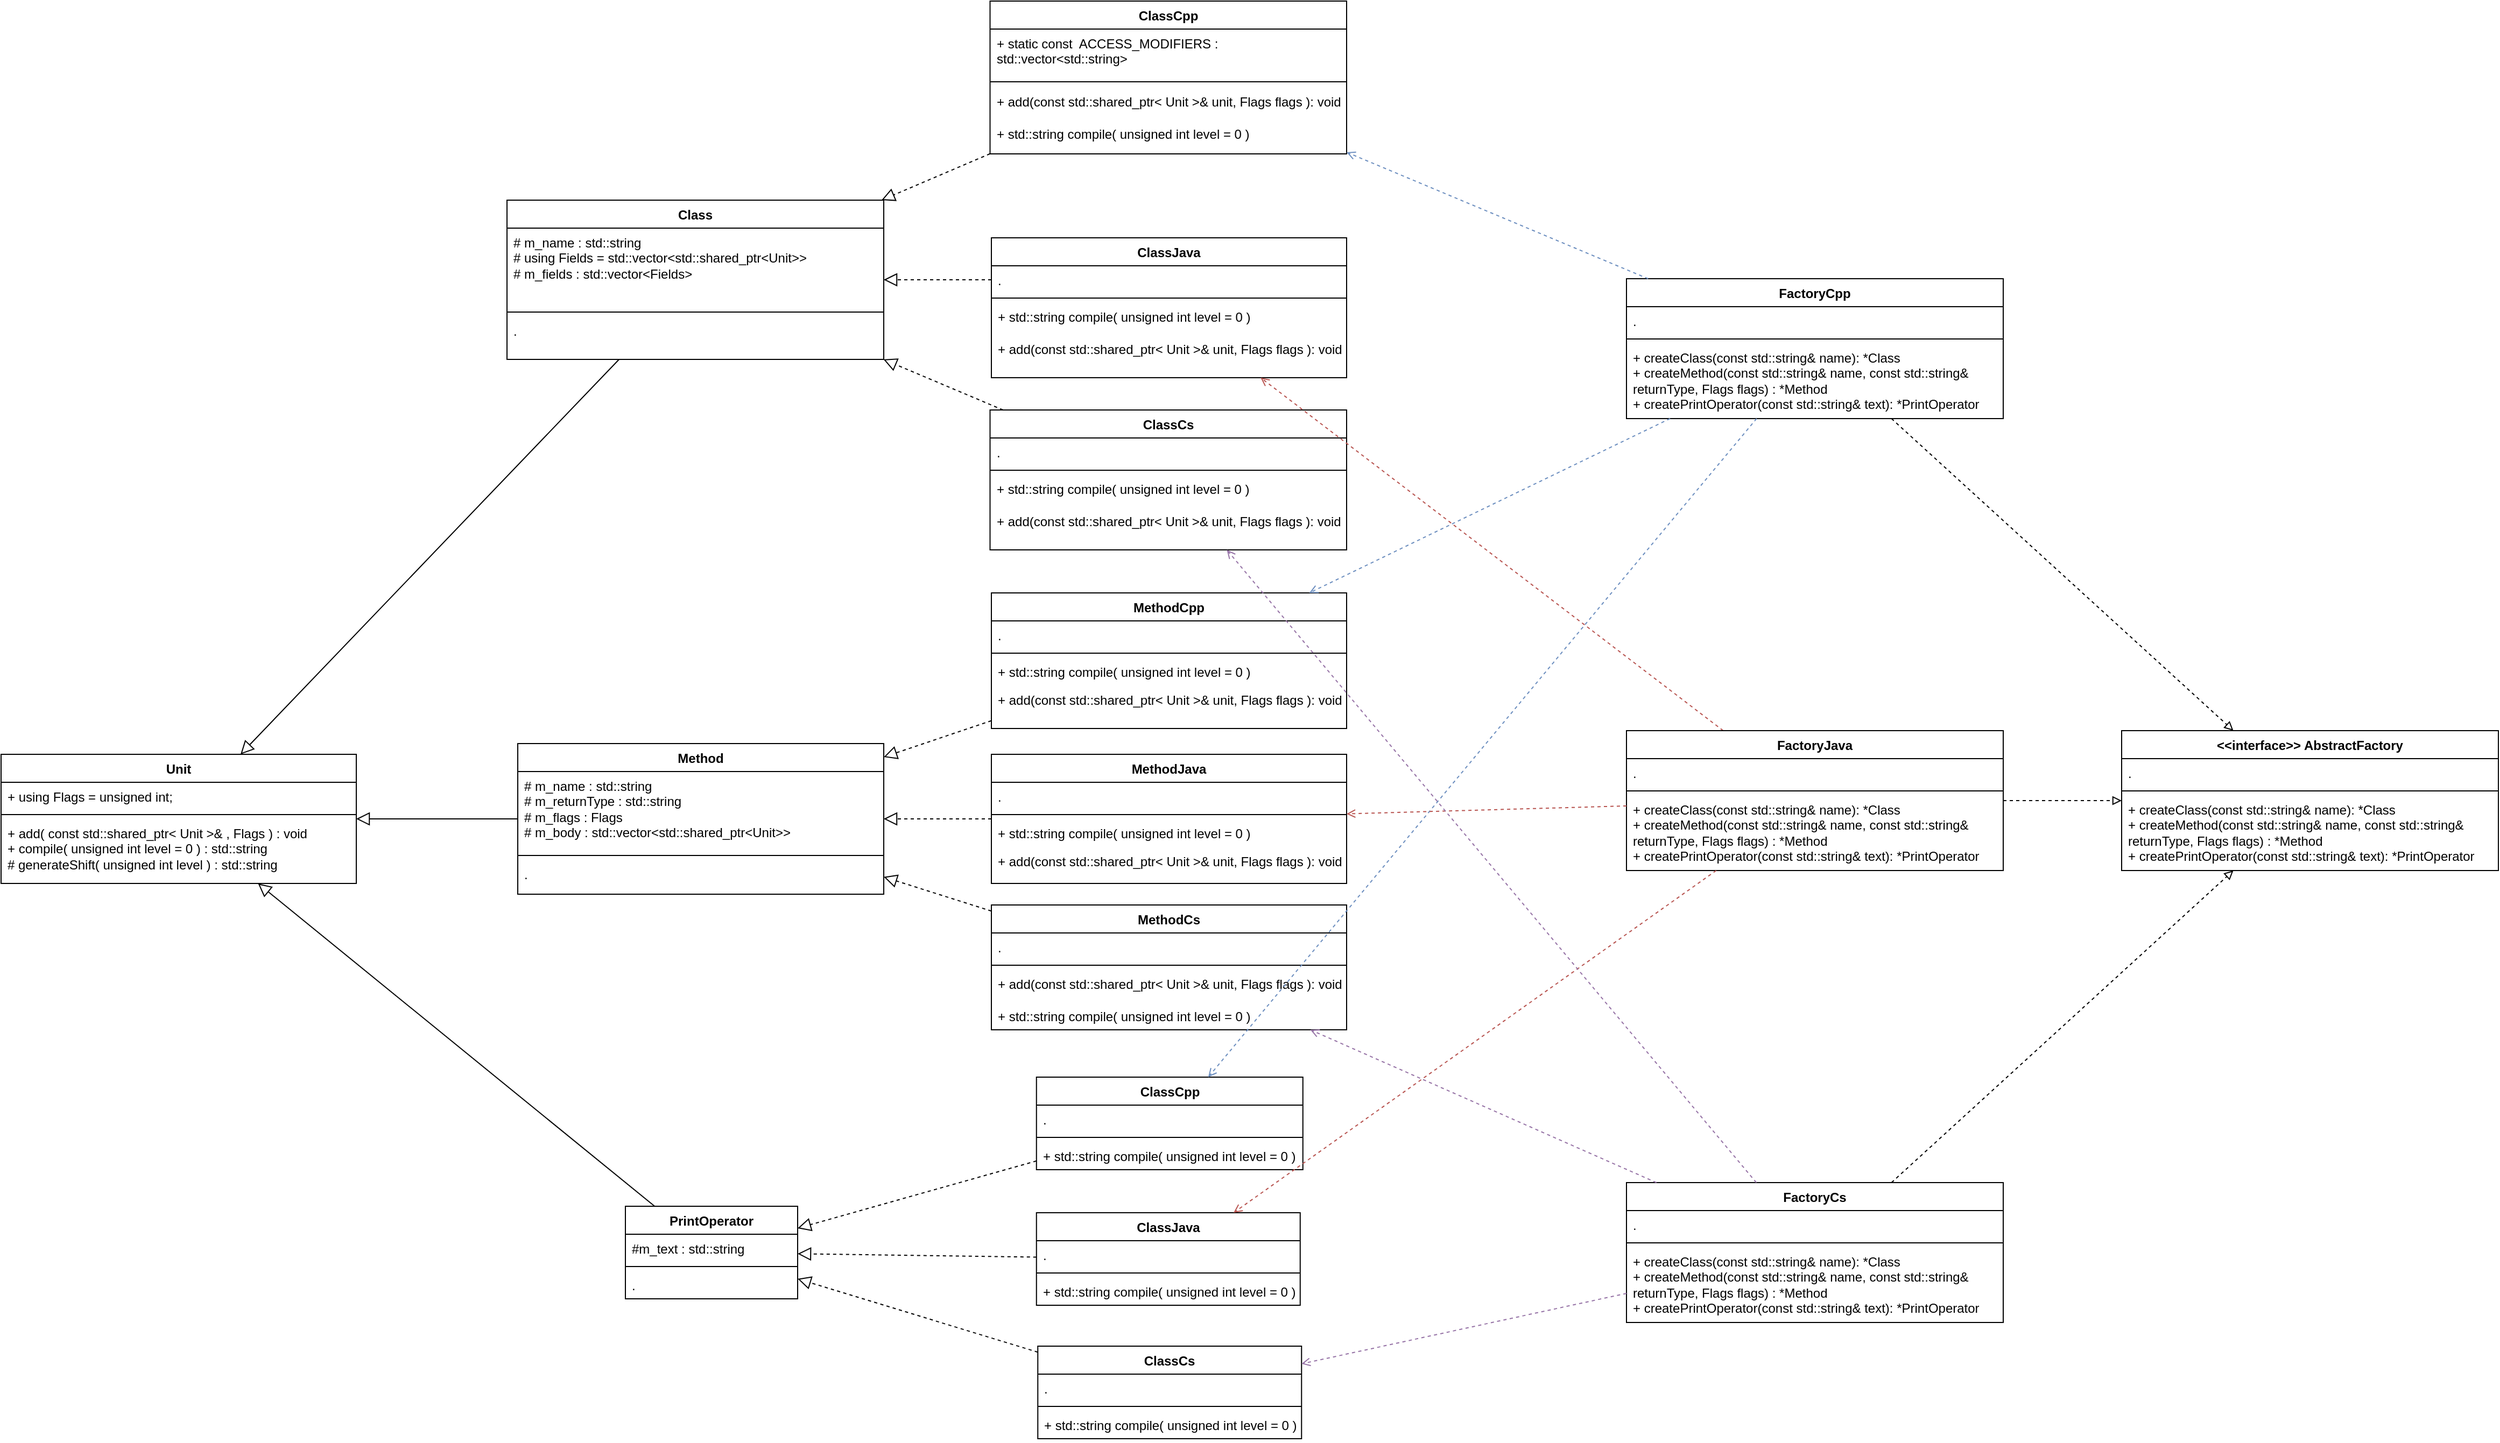 <mxfile version="23.1.2" type="device">
  <diagram id="C5RBs43oDa-KdzZeNtuy" name="Page-1">
    <mxGraphModel dx="1424" dy="660" grid="1" gridSize="10" guides="1" tooltips="1" connect="1" arrows="1" fold="1" page="1" pageScale="1" pageWidth="3000" pageHeight="3000" math="0" shadow="0">
      <root>
        <mxCell id="WIyWlLk6GJQsqaUBKTNV-0" />
        <mxCell id="WIyWlLk6GJQsqaUBKTNV-1" parent="WIyWlLk6GJQsqaUBKTNV-0" />
        <mxCell id="gezvIGPkTuoUHlUliIxv-8" value="ClassCpp" style="swimlane;fontStyle=1;align=center;verticalAlign=top;childLayout=stackLayout;horizontal=1;startSize=26;horizontalStack=0;resizeParent=1;resizeParentMax=0;resizeLast=0;collapsible=1;marginBottom=0;whiteSpace=wrap;html=1;" parent="WIyWlLk6GJQsqaUBKTNV-1" vertex="1">
          <mxGeometry x="1428.75" y="880" width="331.25" height="142" as="geometry">
            <mxRectangle x="1370" y="910" width="100" height="30" as="alternateBounds" />
          </mxGeometry>
        </mxCell>
        <mxCell id="gezvIGPkTuoUHlUliIxv-9" value="+ static const&amp;nbsp; ACCESS_MODIFIERS : std::vector&amp;lt;std::string&amp;gt;" style="text;strokeColor=none;fillColor=none;align=left;verticalAlign=top;spacingLeft=4;spacingRight=4;overflow=hidden;rotatable=0;points=[[0,0.5],[1,0.5]];portConstraint=eastwest;whiteSpace=wrap;html=1;" parent="gezvIGPkTuoUHlUliIxv-8" vertex="1">
          <mxGeometry y="26" width="331.25" height="44" as="geometry" />
        </mxCell>
        <mxCell id="gezvIGPkTuoUHlUliIxv-10" value="" style="line;strokeWidth=1;fillColor=none;align=left;verticalAlign=middle;spacingTop=-1;spacingLeft=3;spacingRight=3;rotatable=0;labelPosition=right;points=[];portConstraint=eastwest;strokeColor=inherit;" parent="gezvIGPkTuoUHlUliIxv-8" vertex="1">
          <mxGeometry y="70" width="331.25" height="10" as="geometry" />
        </mxCell>
        <mxCell id="6ZI4dqy2-xrWHT3vHo12-13" value="+ add(const std::shared_ptr&amp;lt; Unit &amp;gt;&amp;amp; unit, Flags flags&amp;nbsp;): void" style="text;strokeColor=none;fillColor=none;align=left;verticalAlign=top;spacingLeft=4;spacingRight=4;overflow=hidden;rotatable=0;points=[[0,0.5],[1,0.5]];portConstraint=eastwest;whiteSpace=wrap;html=1;" parent="gezvIGPkTuoUHlUliIxv-8" vertex="1">
          <mxGeometry y="80" width="331.25" height="30" as="geometry" />
        </mxCell>
        <mxCell id="gezvIGPkTuoUHlUliIxv-11" value="+ std::string compile( unsigned int level = 0 )" style="text;strokeColor=none;fillColor=none;align=left;verticalAlign=top;spacingLeft=4;spacingRight=4;overflow=hidden;rotatable=0;points=[[0,0.5],[1,0.5]];portConstraint=eastwest;whiteSpace=wrap;html=1;" parent="gezvIGPkTuoUHlUliIxv-8" vertex="1">
          <mxGeometry y="110" width="331.25" height="32" as="geometry" />
        </mxCell>
        <mxCell id="gezvIGPkTuoUHlUliIxv-108" style="rounded=0;orthogonalLoop=1;jettySize=auto;html=1;endArrow=block;endFill=0;endSize=10;" parent="WIyWlLk6GJQsqaUBKTNV-1" source="6ZI4dqy2-xrWHT3vHo12-33" target="gezvIGPkTuoUHlUliIxv-104" edge="1">
          <mxGeometry relative="1" as="geometry">
            <mxPoint x="1041.371" y="1166" as="sourcePoint" />
          </mxGeometry>
        </mxCell>
        <mxCell id="gezvIGPkTuoUHlUliIxv-17" value="ClassJava" style="swimlane;fontStyle=1;align=center;verticalAlign=top;childLayout=stackLayout;horizontal=1;startSize=26;horizontalStack=0;resizeParent=1;resizeParentMax=0;resizeLast=0;collapsible=1;marginBottom=0;whiteSpace=wrap;html=1;" parent="WIyWlLk6GJQsqaUBKTNV-1" vertex="1">
          <mxGeometry x="1430" y="1100" width="330" height="130" as="geometry" />
        </mxCell>
        <mxCell id="gezvIGPkTuoUHlUliIxv-18" value="." style="text;strokeColor=none;fillColor=none;align=left;verticalAlign=top;spacingLeft=4;spacingRight=4;overflow=hidden;rotatable=0;points=[[0,0.5],[1,0.5]];portConstraint=eastwest;whiteSpace=wrap;html=1;" parent="gezvIGPkTuoUHlUliIxv-17" vertex="1">
          <mxGeometry y="26" width="330" height="26" as="geometry" />
        </mxCell>
        <mxCell id="gezvIGPkTuoUHlUliIxv-19" value="" style="line;strokeWidth=1;fillColor=none;align=left;verticalAlign=middle;spacingTop=-1;spacingLeft=3;spacingRight=3;rotatable=0;labelPosition=right;points=[];portConstraint=eastwest;strokeColor=inherit;" parent="gezvIGPkTuoUHlUliIxv-17" vertex="1">
          <mxGeometry y="52" width="330" height="8" as="geometry" />
        </mxCell>
        <mxCell id="gezvIGPkTuoUHlUliIxv-20" value="+ std::string compile( unsigned int level = 0 )" style="text;strokeColor=none;fillColor=none;align=left;verticalAlign=top;spacingLeft=4;spacingRight=4;overflow=hidden;rotatable=0;points=[[0,0.5],[1,0.5]];portConstraint=eastwest;whiteSpace=wrap;html=1;" parent="gezvIGPkTuoUHlUliIxv-17" vertex="1">
          <mxGeometry y="60" width="330" height="30" as="geometry" />
        </mxCell>
        <mxCell id="6ZI4dqy2-xrWHT3vHo12-26" value="+ add(const std::shared_ptr&amp;lt; Unit &amp;gt;&amp;amp; unit, Flags flags&amp;nbsp;): void" style="text;strokeColor=none;fillColor=none;align=left;verticalAlign=top;spacingLeft=4;spacingRight=4;overflow=hidden;rotatable=0;points=[[0,0.5],[1,0.5]];portConstraint=eastwest;whiteSpace=wrap;html=1;" parent="gezvIGPkTuoUHlUliIxv-17" vertex="1">
          <mxGeometry y="90" width="330" height="40" as="geometry" />
        </mxCell>
        <mxCell id="gezvIGPkTuoUHlUliIxv-21" value="ClassCs" style="swimlane;fontStyle=1;align=center;verticalAlign=top;childLayout=stackLayout;horizontal=1;startSize=26;horizontalStack=0;resizeParent=1;resizeParentMax=0;resizeLast=0;collapsible=1;marginBottom=0;whiteSpace=wrap;html=1;" parent="WIyWlLk6GJQsqaUBKTNV-1" vertex="1">
          <mxGeometry x="1428.75" y="1260" width="331.25" height="130" as="geometry" />
        </mxCell>
        <mxCell id="gezvIGPkTuoUHlUliIxv-22" value="." style="text;strokeColor=none;fillColor=none;align=left;verticalAlign=top;spacingLeft=4;spacingRight=4;overflow=hidden;rotatable=0;points=[[0,0.5],[1,0.5]];portConstraint=eastwest;whiteSpace=wrap;html=1;" parent="gezvIGPkTuoUHlUliIxv-21" vertex="1">
          <mxGeometry y="26" width="331.25" height="26" as="geometry" />
        </mxCell>
        <mxCell id="gezvIGPkTuoUHlUliIxv-23" value="" style="line;strokeWidth=1;fillColor=none;align=left;verticalAlign=middle;spacingTop=-1;spacingLeft=3;spacingRight=3;rotatable=0;labelPosition=right;points=[];portConstraint=eastwest;strokeColor=inherit;" parent="gezvIGPkTuoUHlUliIxv-21" vertex="1">
          <mxGeometry y="52" width="331.25" height="8" as="geometry" />
        </mxCell>
        <mxCell id="gezvIGPkTuoUHlUliIxv-24" value="+ std::string compile( unsigned int level = 0 )" style="text;strokeColor=none;fillColor=none;align=left;verticalAlign=top;spacingLeft=4;spacingRight=4;overflow=hidden;rotatable=0;points=[[0,0.5],[1,0.5]];portConstraint=eastwest;whiteSpace=wrap;html=1;" parent="gezvIGPkTuoUHlUliIxv-21" vertex="1">
          <mxGeometry y="60" width="331.25" height="30" as="geometry" />
        </mxCell>
        <mxCell id="6ZI4dqy2-xrWHT3vHo12-27" value="+ add(const std::shared_ptr&amp;lt; Unit &amp;gt;&amp;amp; unit, Flags flags&amp;nbsp;): void" style="text;strokeColor=none;fillColor=none;align=left;verticalAlign=top;spacingLeft=4;spacingRight=4;overflow=hidden;rotatable=0;points=[[0,0.5],[1,0.5]];portConstraint=eastwest;whiteSpace=wrap;html=1;" parent="gezvIGPkTuoUHlUliIxv-21" vertex="1">
          <mxGeometry y="90" width="331.25" height="40" as="geometry" />
        </mxCell>
        <mxCell id="gezvIGPkTuoUHlUliIxv-26" style="rounded=0;orthogonalLoop=1;jettySize=auto;html=1;dashed=1;endArrow=block;endFill=0;endSize=10;" parent="WIyWlLk6GJQsqaUBKTNV-1" source="gezvIGPkTuoUHlUliIxv-18" target="6ZI4dqy2-xrWHT3vHo12-33" edge="1">
          <mxGeometry relative="1" as="geometry">
            <mxPoint x="1270" y="1146" as="targetPoint" />
          </mxGeometry>
        </mxCell>
        <mxCell id="gezvIGPkTuoUHlUliIxv-67" value="MethodCpp" style="swimlane;fontStyle=1;align=center;verticalAlign=top;childLayout=stackLayout;horizontal=1;startSize=26;horizontalStack=0;resizeParent=1;resizeParentMax=0;resizeLast=0;collapsible=1;marginBottom=0;whiteSpace=wrap;html=1;" parent="WIyWlLk6GJQsqaUBKTNV-1" vertex="1">
          <mxGeometry x="1430" y="1430" width="330" height="126" as="geometry" />
        </mxCell>
        <mxCell id="gezvIGPkTuoUHlUliIxv-68" value="." style="text;strokeColor=none;fillColor=none;align=left;verticalAlign=top;spacingLeft=4;spacingRight=4;overflow=hidden;rotatable=0;points=[[0,0.5],[1,0.5]];portConstraint=eastwest;whiteSpace=wrap;html=1;" parent="gezvIGPkTuoUHlUliIxv-67" vertex="1">
          <mxGeometry y="26" width="330" height="26" as="geometry" />
        </mxCell>
        <mxCell id="gezvIGPkTuoUHlUliIxv-69" value="" style="line;strokeWidth=1;fillColor=none;align=left;verticalAlign=middle;spacingTop=-1;spacingLeft=3;spacingRight=3;rotatable=0;labelPosition=right;points=[];portConstraint=eastwest;strokeColor=inherit;" parent="gezvIGPkTuoUHlUliIxv-67" vertex="1">
          <mxGeometry y="52" width="330" height="8" as="geometry" />
        </mxCell>
        <mxCell id="gezvIGPkTuoUHlUliIxv-70" value="+ std::string compile( unsigned int level = 0 )" style="text;strokeColor=none;fillColor=none;align=left;verticalAlign=top;spacingLeft=4;spacingRight=4;overflow=hidden;rotatable=0;points=[[0,0.5],[1,0.5]];portConstraint=eastwest;whiteSpace=wrap;html=1;" parent="gezvIGPkTuoUHlUliIxv-67" vertex="1">
          <mxGeometry y="60" width="330" height="26" as="geometry" />
        </mxCell>
        <mxCell id="6ZI4dqy2-xrWHT3vHo12-28" value="+ add(const std::shared_ptr&amp;lt; Unit &amp;gt;&amp;amp; unit, Flags flags&amp;nbsp;): void" style="text;strokeColor=none;fillColor=none;align=left;verticalAlign=top;spacingLeft=4;spacingRight=4;overflow=hidden;rotatable=0;points=[[0,0.5],[1,0.5]];portConstraint=eastwest;whiteSpace=wrap;html=1;" parent="gezvIGPkTuoUHlUliIxv-67" vertex="1">
          <mxGeometry y="86" width="330" height="40" as="geometry" />
        </mxCell>
        <mxCell id="gezvIGPkTuoUHlUliIxv-71" value="Method" style="swimlane;fontStyle=1;align=center;verticalAlign=top;childLayout=stackLayout;horizontal=1;startSize=26;horizontalStack=0;resizeParent=1;resizeParentMax=0;resizeLast=0;collapsible=1;marginBottom=0;whiteSpace=wrap;html=1;" parent="WIyWlLk6GJQsqaUBKTNV-1" vertex="1">
          <mxGeometry x="990" y="1570" width="340" height="140" as="geometry" />
        </mxCell>
        <mxCell id="gezvIGPkTuoUHlUliIxv-72" value="&lt;div&gt;# m_name :&amp;nbsp;std::string&lt;/div&gt;&lt;div&gt;# m_returnType :&amp;nbsp;std::string&lt;/div&gt;&lt;div&gt;# m_flags : Flags&lt;/div&gt;&lt;div&gt;# m_body :&amp;nbsp;std::vector&amp;lt;std::shared_ptr&amp;lt;Unit&amp;gt;&amp;gt;&lt;/div&gt;" style="text;strokeColor=none;fillColor=none;align=left;verticalAlign=top;spacingLeft=4;spacingRight=4;overflow=hidden;rotatable=0;points=[[0,0.5],[1,0.5]];portConstraint=eastwest;whiteSpace=wrap;html=1;" parent="gezvIGPkTuoUHlUliIxv-71" vertex="1">
          <mxGeometry y="26" width="340" height="74" as="geometry" />
        </mxCell>
        <mxCell id="gezvIGPkTuoUHlUliIxv-73" value="" style="line;strokeWidth=1;fillColor=none;align=left;verticalAlign=middle;spacingTop=-1;spacingLeft=3;spacingRight=3;rotatable=0;labelPosition=right;points=[];portConstraint=eastwest;strokeColor=inherit;" parent="gezvIGPkTuoUHlUliIxv-71" vertex="1">
          <mxGeometry y="100" width="340" height="8" as="geometry" />
        </mxCell>
        <mxCell id="gezvIGPkTuoUHlUliIxv-74" value=".&lt;br&gt;" style="text;strokeColor=none;fillColor=none;align=left;verticalAlign=top;spacingLeft=4;spacingRight=4;overflow=hidden;rotatable=0;points=[[0,0.5],[1,0.5]];portConstraint=eastwest;whiteSpace=wrap;html=1;" parent="gezvIGPkTuoUHlUliIxv-71" vertex="1">
          <mxGeometry y="108" width="340" height="32" as="geometry" />
        </mxCell>
        <mxCell id="gezvIGPkTuoUHlUliIxv-75" value="MethodJava" style="swimlane;fontStyle=1;align=center;verticalAlign=top;childLayout=stackLayout;horizontal=1;startSize=26;horizontalStack=0;resizeParent=1;resizeParentMax=0;resizeLast=0;collapsible=1;marginBottom=0;whiteSpace=wrap;html=1;" parent="WIyWlLk6GJQsqaUBKTNV-1" vertex="1">
          <mxGeometry x="1430" y="1580" width="330" height="120" as="geometry" />
        </mxCell>
        <mxCell id="gezvIGPkTuoUHlUliIxv-76" value="." style="text;strokeColor=none;fillColor=none;align=left;verticalAlign=top;spacingLeft=4;spacingRight=4;overflow=hidden;rotatable=0;points=[[0,0.5],[1,0.5]];portConstraint=eastwest;whiteSpace=wrap;html=1;" parent="gezvIGPkTuoUHlUliIxv-75" vertex="1">
          <mxGeometry y="26" width="330" height="26" as="geometry" />
        </mxCell>
        <mxCell id="gezvIGPkTuoUHlUliIxv-77" value="" style="line;strokeWidth=1;fillColor=none;align=left;verticalAlign=middle;spacingTop=-1;spacingLeft=3;spacingRight=3;rotatable=0;labelPosition=right;points=[];portConstraint=eastwest;strokeColor=inherit;" parent="gezvIGPkTuoUHlUliIxv-75" vertex="1">
          <mxGeometry y="52" width="330" height="8" as="geometry" />
        </mxCell>
        <mxCell id="gezvIGPkTuoUHlUliIxv-78" value="+ std::string compile( unsigned int level = 0 )" style="text;strokeColor=none;fillColor=none;align=left;verticalAlign=top;spacingLeft=4;spacingRight=4;overflow=hidden;rotatable=0;points=[[0,0.5],[1,0.5]];portConstraint=eastwest;whiteSpace=wrap;html=1;" parent="gezvIGPkTuoUHlUliIxv-75" vertex="1">
          <mxGeometry y="60" width="330" height="26" as="geometry" />
        </mxCell>
        <mxCell id="6ZI4dqy2-xrWHT3vHo12-29" value="+ add(const std::shared_ptr&amp;lt; Unit &amp;gt;&amp;amp; unit, Flags flags&amp;nbsp;): void" style="text;strokeColor=none;fillColor=none;align=left;verticalAlign=top;spacingLeft=4;spacingRight=4;overflow=hidden;rotatable=0;points=[[0,0.5],[1,0.5]];portConstraint=eastwest;whiteSpace=wrap;html=1;" parent="gezvIGPkTuoUHlUliIxv-75" vertex="1">
          <mxGeometry y="86" width="330" height="34" as="geometry" />
        </mxCell>
        <mxCell id="gezvIGPkTuoUHlUliIxv-80" value="MethodCs" style="swimlane;fontStyle=1;align=center;verticalAlign=top;childLayout=stackLayout;horizontal=1;startSize=26;horizontalStack=0;resizeParent=1;resizeParentMax=0;resizeLast=0;collapsible=1;marginBottom=0;whiteSpace=wrap;html=1;" parent="WIyWlLk6GJQsqaUBKTNV-1" vertex="1">
          <mxGeometry x="1430" y="1720" width="330" height="116" as="geometry" />
        </mxCell>
        <mxCell id="gezvIGPkTuoUHlUliIxv-81" value="." style="text;strokeColor=none;fillColor=none;align=left;verticalAlign=top;spacingLeft=4;spacingRight=4;overflow=hidden;rotatable=0;points=[[0,0.5],[1,0.5]];portConstraint=eastwest;whiteSpace=wrap;html=1;" parent="gezvIGPkTuoUHlUliIxv-80" vertex="1">
          <mxGeometry y="26" width="330" height="26" as="geometry" />
        </mxCell>
        <mxCell id="gezvIGPkTuoUHlUliIxv-82" value="" style="line;strokeWidth=1;fillColor=none;align=left;verticalAlign=middle;spacingTop=-1;spacingLeft=3;spacingRight=3;rotatable=0;labelPosition=right;points=[];portConstraint=eastwest;strokeColor=inherit;" parent="gezvIGPkTuoUHlUliIxv-80" vertex="1">
          <mxGeometry y="52" width="330" height="8" as="geometry" />
        </mxCell>
        <mxCell id="6ZI4dqy2-xrWHT3vHo12-31" value="+ add(const std::shared_ptr&amp;lt; Unit &amp;gt;&amp;amp; unit, Flags flags&amp;nbsp;): void" style="text;strokeColor=none;fillColor=none;align=left;verticalAlign=top;spacingLeft=4;spacingRight=4;overflow=hidden;rotatable=0;points=[[0,0.5],[1,0.5]];portConstraint=eastwest;whiteSpace=wrap;html=1;" parent="gezvIGPkTuoUHlUliIxv-80" vertex="1">
          <mxGeometry y="60" width="330" height="30" as="geometry" />
        </mxCell>
        <mxCell id="gezvIGPkTuoUHlUliIxv-83" value="+ std::string compile( unsigned int level = 0 )" style="text;strokeColor=none;fillColor=none;align=left;verticalAlign=top;spacingLeft=4;spacingRight=4;overflow=hidden;rotatable=0;points=[[0,0.5],[1,0.5]];portConstraint=eastwest;whiteSpace=wrap;html=1;" parent="gezvIGPkTuoUHlUliIxv-80" vertex="1">
          <mxGeometry y="90" width="330" height="26" as="geometry" />
        </mxCell>
        <mxCell id="gezvIGPkTuoUHlUliIxv-86" value="ClassCpp" style="swimlane;fontStyle=1;align=center;verticalAlign=top;childLayout=stackLayout;horizontal=1;startSize=26;horizontalStack=0;resizeParent=1;resizeParentMax=0;resizeLast=0;collapsible=1;marginBottom=0;whiteSpace=wrap;html=1;" parent="WIyWlLk6GJQsqaUBKTNV-1" vertex="1">
          <mxGeometry x="1471.88" y="1880" width="247.5" height="86" as="geometry" />
        </mxCell>
        <mxCell id="gezvIGPkTuoUHlUliIxv-87" value="." style="text;strokeColor=none;fillColor=none;align=left;verticalAlign=top;spacingLeft=4;spacingRight=4;overflow=hidden;rotatable=0;points=[[0,0.5],[1,0.5]];portConstraint=eastwest;whiteSpace=wrap;html=1;" parent="gezvIGPkTuoUHlUliIxv-86" vertex="1">
          <mxGeometry y="26" width="247.5" height="26" as="geometry" />
        </mxCell>
        <mxCell id="gezvIGPkTuoUHlUliIxv-88" value="" style="line;strokeWidth=1;fillColor=none;align=left;verticalAlign=middle;spacingTop=-1;spacingLeft=3;spacingRight=3;rotatable=0;labelPosition=right;points=[];portConstraint=eastwest;strokeColor=inherit;" parent="gezvIGPkTuoUHlUliIxv-86" vertex="1">
          <mxGeometry y="52" width="247.5" height="8" as="geometry" />
        </mxCell>
        <mxCell id="gezvIGPkTuoUHlUliIxv-89" value="+ std::string compile( unsigned int level = 0 )" style="text;strokeColor=none;fillColor=none;align=left;verticalAlign=top;spacingLeft=4;spacingRight=4;overflow=hidden;rotatable=0;points=[[0,0.5],[1,0.5]];portConstraint=eastwest;whiteSpace=wrap;html=1;" parent="gezvIGPkTuoUHlUliIxv-86" vertex="1">
          <mxGeometry y="60" width="247.5" height="26" as="geometry" />
        </mxCell>
        <mxCell id="gezvIGPkTuoUHlUliIxv-90" value="PrintOperator" style="swimlane;fontStyle=1;align=center;verticalAlign=top;childLayout=stackLayout;horizontal=1;startSize=26;horizontalStack=0;resizeParent=1;resizeParentMax=0;resizeLast=0;collapsible=1;marginBottom=0;whiteSpace=wrap;html=1;" parent="WIyWlLk6GJQsqaUBKTNV-1" vertex="1">
          <mxGeometry x="1090" y="2000" width="160" height="86" as="geometry" />
        </mxCell>
        <mxCell id="gezvIGPkTuoUHlUliIxv-91" value="#m_text : std::string" style="text;strokeColor=none;fillColor=none;align=left;verticalAlign=top;spacingLeft=4;spacingRight=4;overflow=hidden;rotatable=0;points=[[0,0.5],[1,0.5]];portConstraint=eastwest;whiteSpace=wrap;html=1;" parent="gezvIGPkTuoUHlUliIxv-90" vertex="1">
          <mxGeometry y="26" width="160" height="26" as="geometry" />
        </mxCell>
        <mxCell id="gezvIGPkTuoUHlUliIxv-92" value="" style="line;strokeWidth=1;fillColor=none;align=left;verticalAlign=middle;spacingTop=-1;spacingLeft=3;spacingRight=3;rotatable=0;labelPosition=right;points=[];portConstraint=eastwest;strokeColor=inherit;" parent="gezvIGPkTuoUHlUliIxv-90" vertex="1">
          <mxGeometry y="52" width="160" height="8" as="geometry" />
        </mxCell>
        <mxCell id="gezvIGPkTuoUHlUliIxv-93" value="." style="text;strokeColor=none;fillColor=none;align=left;verticalAlign=top;spacingLeft=4;spacingRight=4;overflow=hidden;rotatable=0;points=[[0,0.5],[1,0.5]];portConstraint=eastwest;whiteSpace=wrap;html=1;" parent="gezvIGPkTuoUHlUliIxv-90" vertex="1">
          <mxGeometry y="60" width="160" height="26" as="geometry" />
        </mxCell>
        <mxCell id="gezvIGPkTuoUHlUliIxv-94" value="ClassJava" style="swimlane;fontStyle=1;align=center;verticalAlign=top;childLayout=stackLayout;horizontal=1;startSize=26;horizontalStack=0;resizeParent=1;resizeParentMax=0;resizeLast=0;collapsible=1;marginBottom=0;whiteSpace=wrap;html=1;" parent="WIyWlLk6GJQsqaUBKTNV-1" vertex="1">
          <mxGeometry x="1471.88" y="2006" width="245" height="86" as="geometry" />
        </mxCell>
        <mxCell id="gezvIGPkTuoUHlUliIxv-95" value="." style="text;strokeColor=none;fillColor=none;align=left;verticalAlign=top;spacingLeft=4;spacingRight=4;overflow=hidden;rotatable=0;points=[[0,0.5],[1,0.5]];portConstraint=eastwest;whiteSpace=wrap;html=1;" parent="gezvIGPkTuoUHlUliIxv-94" vertex="1">
          <mxGeometry y="26" width="245" height="26" as="geometry" />
        </mxCell>
        <mxCell id="gezvIGPkTuoUHlUliIxv-96" value="" style="line;strokeWidth=1;fillColor=none;align=left;verticalAlign=middle;spacingTop=-1;spacingLeft=3;spacingRight=3;rotatable=0;labelPosition=right;points=[];portConstraint=eastwest;strokeColor=inherit;" parent="gezvIGPkTuoUHlUliIxv-94" vertex="1">
          <mxGeometry y="52" width="245" height="8" as="geometry" />
        </mxCell>
        <mxCell id="gezvIGPkTuoUHlUliIxv-97" value="+ std::string compile( unsigned int level = 0 )" style="text;strokeColor=none;fillColor=none;align=left;verticalAlign=top;spacingLeft=4;spacingRight=4;overflow=hidden;rotatable=0;points=[[0,0.5],[1,0.5]];portConstraint=eastwest;whiteSpace=wrap;html=1;" parent="gezvIGPkTuoUHlUliIxv-94" vertex="1">
          <mxGeometry y="60" width="245" height="26" as="geometry" />
        </mxCell>
        <mxCell id="gezvIGPkTuoUHlUliIxv-99" value="ClassCs" style="swimlane;fontStyle=1;align=center;verticalAlign=top;childLayout=stackLayout;horizontal=1;startSize=26;horizontalStack=0;resizeParent=1;resizeParentMax=0;resizeLast=0;collapsible=1;marginBottom=0;whiteSpace=wrap;html=1;" parent="WIyWlLk6GJQsqaUBKTNV-1" vertex="1">
          <mxGeometry x="1473.13" y="2130" width="245" height="86" as="geometry" />
        </mxCell>
        <mxCell id="gezvIGPkTuoUHlUliIxv-100" value="." style="text;strokeColor=none;fillColor=none;align=left;verticalAlign=top;spacingLeft=4;spacingRight=4;overflow=hidden;rotatable=0;points=[[0,0.5],[1,0.5]];portConstraint=eastwest;whiteSpace=wrap;html=1;" parent="gezvIGPkTuoUHlUliIxv-99" vertex="1">
          <mxGeometry y="26" width="245" height="26" as="geometry" />
        </mxCell>
        <mxCell id="gezvIGPkTuoUHlUliIxv-101" value="" style="line;strokeWidth=1;fillColor=none;align=left;verticalAlign=middle;spacingTop=-1;spacingLeft=3;spacingRight=3;rotatable=0;labelPosition=right;points=[];portConstraint=eastwest;strokeColor=inherit;" parent="gezvIGPkTuoUHlUliIxv-99" vertex="1">
          <mxGeometry y="52" width="245" height="8" as="geometry" />
        </mxCell>
        <mxCell id="gezvIGPkTuoUHlUliIxv-102" value="+ std::string compile( unsigned int level = 0 )" style="text;strokeColor=none;fillColor=none;align=left;verticalAlign=top;spacingLeft=4;spacingRight=4;overflow=hidden;rotatable=0;points=[[0,0.5],[1,0.5]];portConstraint=eastwest;whiteSpace=wrap;html=1;" parent="gezvIGPkTuoUHlUliIxv-99" vertex="1">
          <mxGeometry y="60" width="245" height="26" as="geometry" />
        </mxCell>
        <mxCell id="gezvIGPkTuoUHlUliIxv-104" value="Unit" style="swimlane;fontStyle=1;align=center;verticalAlign=top;childLayout=stackLayout;horizontal=1;startSize=26;horizontalStack=0;resizeParent=1;resizeParentMax=0;resizeLast=0;collapsible=1;marginBottom=0;whiteSpace=wrap;html=1;" parent="WIyWlLk6GJQsqaUBKTNV-1" vertex="1">
          <mxGeometry x="510" y="1580" width="330" height="120" as="geometry" />
        </mxCell>
        <mxCell id="gezvIGPkTuoUHlUliIxv-105" value="+&amp;nbsp;using Flags = unsigned int;" style="text;strokeColor=none;fillColor=none;align=left;verticalAlign=top;spacingLeft=4;spacingRight=4;overflow=hidden;rotatable=0;points=[[0,0.5],[1,0.5]];portConstraint=eastwest;whiteSpace=wrap;html=1;" parent="gezvIGPkTuoUHlUliIxv-104" vertex="1">
          <mxGeometry y="26" width="330" height="26" as="geometry" />
        </mxCell>
        <mxCell id="gezvIGPkTuoUHlUliIxv-106" value="" style="line;strokeWidth=1;fillColor=none;align=left;verticalAlign=middle;spacingTop=-1;spacingLeft=3;spacingRight=3;rotatable=0;labelPosition=right;points=[];portConstraint=eastwest;strokeColor=inherit;" parent="gezvIGPkTuoUHlUliIxv-104" vertex="1">
          <mxGeometry y="52" width="330" height="8" as="geometry" />
        </mxCell>
        <mxCell id="gezvIGPkTuoUHlUliIxv-107" value="+ add( const std::shared_ptr&amp;lt; Unit &amp;gt;&amp;amp; , Flags ) : void&lt;br&gt;+ compile( unsigned int level = 0 ) : std::string&lt;br&gt;# generateShift( unsigned int level ) : std::string" style="text;strokeColor=none;fillColor=none;align=left;verticalAlign=top;spacingLeft=4;spacingRight=4;overflow=hidden;rotatable=0;points=[[0,0.5],[1,0.5]];portConstraint=eastwest;whiteSpace=wrap;html=1;" parent="gezvIGPkTuoUHlUliIxv-104" vertex="1">
          <mxGeometry y="60" width="330" height="60" as="geometry" />
        </mxCell>
        <mxCell id="gezvIGPkTuoUHlUliIxv-113" value="&amp;lt;&amp;lt;interface&amp;gt;&amp;gt; AbstractFactory" style="swimlane;fontStyle=1;align=center;verticalAlign=top;childLayout=stackLayout;horizontal=1;startSize=26;horizontalStack=0;resizeParent=1;resizeParentMax=0;resizeLast=0;collapsible=1;marginBottom=0;whiteSpace=wrap;html=1;" parent="WIyWlLk6GJQsqaUBKTNV-1" vertex="1">
          <mxGeometry x="2480" y="1558" width="350" height="130" as="geometry" />
        </mxCell>
        <mxCell id="gezvIGPkTuoUHlUliIxv-114" value="." style="text;strokeColor=none;fillColor=none;align=left;verticalAlign=top;spacingLeft=4;spacingRight=4;overflow=hidden;rotatable=0;points=[[0,0.5],[1,0.5]];portConstraint=eastwest;whiteSpace=wrap;html=1;" parent="gezvIGPkTuoUHlUliIxv-113" vertex="1">
          <mxGeometry y="26" width="350" height="26" as="geometry" />
        </mxCell>
        <mxCell id="gezvIGPkTuoUHlUliIxv-115" value="" style="line;strokeWidth=1;fillColor=none;align=left;verticalAlign=middle;spacingTop=-1;spacingLeft=3;spacingRight=3;rotatable=0;labelPosition=right;points=[];portConstraint=eastwest;strokeColor=inherit;" parent="gezvIGPkTuoUHlUliIxv-113" vertex="1">
          <mxGeometry y="52" width="350" height="8" as="geometry" />
        </mxCell>
        <mxCell id="gezvIGPkTuoUHlUliIxv-116" value="+ createClass(const std::string&amp;amp; name): *Class&lt;br&gt;+ createMethod(const std::string&amp;amp; name, const std::string&amp;amp; returnType, Flags flags) : *Method&lt;br&gt;+ createPrintOperator(const std::string&amp;amp; text): *PrintOperator" style="text;strokeColor=none;fillColor=none;align=left;verticalAlign=top;spacingLeft=4;spacingRight=4;overflow=hidden;rotatable=0;points=[[0,0.5],[1,0.5]];portConstraint=eastwest;whiteSpace=wrap;html=1;" parent="gezvIGPkTuoUHlUliIxv-113" vertex="1">
          <mxGeometry y="60" width="350" height="70" as="geometry" />
        </mxCell>
        <mxCell id="gezvIGPkTuoUHlUliIxv-140" style="rounded=0;orthogonalLoop=1;jettySize=auto;html=1;endArrow=block;endFill=0;dashed=1;" parent="WIyWlLk6GJQsqaUBKTNV-1" source="gezvIGPkTuoUHlUliIxv-117" target="gezvIGPkTuoUHlUliIxv-113" edge="1">
          <mxGeometry relative="1" as="geometry" />
        </mxCell>
        <mxCell id="gezvIGPkTuoUHlUliIxv-117" value="FactoryCpp" style="swimlane;fontStyle=1;align=center;verticalAlign=top;childLayout=stackLayout;horizontal=1;startSize=26;horizontalStack=0;resizeParent=1;resizeParentMax=0;resizeLast=0;collapsible=1;marginBottom=0;whiteSpace=wrap;html=1;" parent="WIyWlLk6GJQsqaUBKTNV-1" vertex="1">
          <mxGeometry x="2020" y="1138" width="350" height="130" as="geometry" />
        </mxCell>
        <mxCell id="gezvIGPkTuoUHlUliIxv-118" value="." style="text;strokeColor=none;fillColor=none;align=left;verticalAlign=top;spacingLeft=4;spacingRight=4;overflow=hidden;rotatable=0;points=[[0,0.5],[1,0.5]];portConstraint=eastwest;whiteSpace=wrap;html=1;" parent="gezvIGPkTuoUHlUliIxv-117" vertex="1">
          <mxGeometry y="26" width="350" height="26" as="geometry" />
        </mxCell>
        <mxCell id="gezvIGPkTuoUHlUliIxv-119" value="" style="line;strokeWidth=1;fillColor=none;align=left;verticalAlign=middle;spacingTop=-1;spacingLeft=3;spacingRight=3;rotatable=0;labelPosition=right;points=[];portConstraint=eastwest;strokeColor=inherit;" parent="gezvIGPkTuoUHlUliIxv-117" vertex="1">
          <mxGeometry y="52" width="350" height="8" as="geometry" />
        </mxCell>
        <mxCell id="gezvIGPkTuoUHlUliIxv-120" value="+ createClass(const std::string&amp;amp; name): *Class&lt;br&gt;+ createMethod(const std::string&amp;amp; name, const std::string&amp;amp; returnType, Flags flags) : *Method&lt;br&gt;+ createPrintOperator(const std::string&amp;amp; text): *PrintOperator" style="text;strokeColor=none;fillColor=none;align=left;verticalAlign=top;spacingLeft=4;spacingRight=4;overflow=hidden;rotatable=0;points=[[0,0.5],[1,0.5]];portConstraint=eastwest;whiteSpace=wrap;html=1;" parent="gezvIGPkTuoUHlUliIxv-117" vertex="1">
          <mxGeometry y="60" width="350" height="70" as="geometry" />
        </mxCell>
        <mxCell id="gezvIGPkTuoUHlUliIxv-141" style="rounded=0;orthogonalLoop=1;jettySize=auto;html=1;endArrow=block;endFill=0;dashed=1;" parent="WIyWlLk6GJQsqaUBKTNV-1" source="gezvIGPkTuoUHlUliIxv-121" target="gezvIGPkTuoUHlUliIxv-113" edge="1">
          <mxGeometry relative="1" as="geometry" />
        </mxCell>
        <mxCell id="6ZI4dqy2-xrWHT3vHo12-14" style="rounded=0;orthogonalLoop=1;jettySize=auto;html=1;fillColor=#f8cecc;strokeColor=#b85450;endArrow=open;endFill=0;dashed=1;" parent="WIyWlLk6GJQsqaUBKTNV-1" source="gezvIGPkTuoUHlUliIxv-121" target="gezvIGPkTuoUHlUliIxv-17" edge="1">
          <mxGeometry relative="1" as="geometry" />
        </mxCell>
        <mxCell id="gezvIGPkTuoUHlUliIxv-121" value="FactoryJava" style="swimlane;fontStyle=1;align=center;verticalAlign=top;childLayout=stackLayout;horizontal=1;startSize=26;horizontalStack=0;resizeParent=1;resizeParentMax=0;resizeLast=0;collapsible=1;marginBottom=0;whiteSpace=wrap;html=1;" parent="WIyWlLk6GJQsqaUBKTNV-1" vertex="1">
          <mxGeometry x="2020" y="1558" width="350" height="130" as="geometry" />
        </mxCell>
        <mxCell id="gezvIGPkTuoUHlUliIxv-122" value="." style="text;strokeColor=none;fillColor=none;align=left;verticalAlign=top;spacingLeft=4;spacingRight=4;overflow=hidden;rotatable=0;points=[[0,0.5],[1,0.5]];portConstraint=eastwest;whiteSpace=wrap;html=1;" parent="gezvIGPkTuoUHlUliIxv-121" vertex="1">
          <mxGeometry y="26" width="350" height="26" as="geometry" />
        </mxCell>
        <mxCell id="gezvIGPkTuoUHlUliIxv-123" value="" style="line;strokeWidth=1;fillColor=none;align=left;verticalAlign=middle;spacingTop=-1;spacingLeft=3;spacingRight=3;rotatable=0;labelPosition=right;points=[];portConstraint=eastwest;strokeColor=inherit;" parent="gezvIGPkTuoUHlUliIxv-121" vertex="1">
          <mxGeometry y="52" width="350" height="8" as="geometry" />
        </mxCell>
        <mxCell id="gezvIGPkTuoUHlUliIxv-124" value="+ createClass(const std::string&amp;amp; name): *Class&lt;br&gt;+ createMethod(const std::string&amp;amp; name, const std::string&amp;amp; returnType, Flags flags) : *Method&lt;br&gt;+ createPrintOperator(const std::string&amp;amp; text): *PrintOperator" style="text;strokeColor=none;fillColor=none;align=left;verticalAlign=top;spacingLeft=4;spacingRight=4;overflow=hidden;rotatable=0;points=[[0,0.5],[1,0.5]];portConstraint=eastwest;whiteSpace=wrap;html=1;" parent="gezvIGPkTuoUHlUliIxv-121" vertex="1">
          <mxGeometry y="60" width="350" height="70" as="geometry" />
        </mxCell>
        <mxCell id="gezvIGPkTuoUHlUliIxv-142" style="rounded=0;orthogonalLoop=1;jettySize=auto;html=1;endArrow=block;endFill=0;dashed=1;" parent="WIyWlLk6GJQsqaUBKTNV-1" source="gezvIGPkTuoUHlUliIxv-125" target="gezvIGPkTuoUHlUliIxv-113" edge="1">
          <mxGeometry relative="1" as="geometry" />
        </mxCell>
        <mxCell id="gezvIGPkTuoUHlUliIxv-125" value="FactoryCs" style="swimlane;fontStyle=1;align=center;verticalAlign=top;childLayout=stackLayout;horizontal=1;startSize=26;horizontalStack=0;resizeParent=1;resizeParentMax=0;resizeLast=0;collapsible=1;marginBottom=0;whiteSpace=wrap;html=1;" parent="WIyWlLk6GJQsqaUBKTNV-1" vertex="1">
          <mxGeometry x="2020" y="1978" width="350" height="130" as="geometry" />
        </mxCell>
        <mxCell id="gezvIGPkTuoUHlUliIxv-126" value="." style="text;strokeColor=none;fillColor=none;align=left;verticalAlign=top;spacingLeft=4;spacingRight=4;overflow=hidden;rotatable=0;points=[[0,0.5],[1,0.5]];portConstraint=eastwest;whiteSpace=wrap;html=1;" parent="gezvIGPkTuoUHlUliIxv-125" vertex="1">
          <mxGeometry y="26" width="350" height="26" as="geometry" />
        </mxCell>
        <mxCell id="gezvIGPkTuoUHlUliIxv-127" value="" style="line;strokeWidth=1;fillColor=none;align=left;verticalAlign=middle;spacingTop=-1;spacingLeft=3;spacingRight=3;rotatable=0;labelPosition=right;points=[];portConstraint=eastwest;strokeColor=inherit;" parent="gezvIGPkTuoUHlUliIxv-125" vertex="1">
          <mxGeometry y="52" width="350" height="8" as="geometry" />
        </mxCell>
        <mxCell id="gezvIGPkTuoUHlUliIxv-128" value="+ createClass(const std::string&amp;amp; name): *Class&lt;br&gt;+ createMethod(const std::string&amp;amp; name, const std::string&amp;amp; returnType, Flags flags) : *Method&lt;br&gt;+ createPrintOperator(const std::string&amp;amp; text): *PrintOperator" style="text;strokeColor=none;fillColor=none;align=left;verticalAlign=top;spacingLeft=4;spacingRight=4;overflow=hidden;rotatable=0;points=[[0,0.5],[1,0.5]];portConstraint=eastwest;whiteSpace=wrap;html=1;" parent="gezvIGPkTuoUHlUliIxv-125" vertex="1">
          <mxGeometry y="60" width="350" height="70" as="geometry" />
        </mxCell>
        <mxCell id="gezvIGPkTuoUHlUliIxv-159" style="rounded=0;orthogonalLoop=1;jettySize=auto;html=1;endArrow=open;endFill=0;dashed=1;fillColor=#dae8fc;strokeColor=#6c8ebf;" parent="WIyWlLk6GJQsqaUBKTNV-1" source="gezvIGPkTuoUHlUliIxv-117" target="gezvIGPkTuoUHlUliIxv-8" edge="1">
          <mxGeometry relative="1" as="geometry">
            <mxPoint x="2090" y="1634" as="sourcePoint" />
            <mxPoint x="1940" y="1583" as="targetPoint" />
          </mxGeometry>
        </mxCell>
        <mxCell id="gezvIGPkTuoUHlUliIxv-160" style="rounded=0;orthogonalLoop=1;jettySize=auto;html=1;endArrow=open;endFill=0;dashed=1;fillColor=#dae8fc;strokeColor=#6c8ebf;" parent="WIyWlLk6GJQsqaUBKTNV-1" source="gezvIGPkTuoUHlUliIxv-117" target="gezvIGPkTuoUHlUliIxv-67" edge="1">
          <mxGeometry relative="1" as="geometry">
            <mxPoint x="2100" y="1644" as="sourcePoint" />
            <mxPoint x="1950" y="1593" as="targetPoint" />
          </mxGeometry>
        </mxCell>
        <mxCell id="gezvIGPkTuoUHlUliIxv-161" style="rounded=0;orthogonalLoop=1;jettySize=auto;html=1;endArrow=open;endFill=0;dashed=1;fillColor=#dae8fc;strokeColor=#6c8ebf;" parent="WIyWlLk6GJQsqaUBKTNV-1" source="gezvIGPkTuoUHlUliIxv-117" target="gezvIGPkTuoUHlUliIxv-86" edge="1">
          <mxGeometry relative="1" as="geometry">
            <mxPoint x="2110" y="1654" as="sourcePoint" />
            <mxPoint x="1960" y="1603" as="targetPoint" />
          </mxGeometry>
        </mxCell>
        <mxCell id="gezvIGPkTuoUHlUliIxv-162" style="rounded=0;orthogonalLoop=1;jettySize=auto;html=1;dashed=1;endArrow=block;endFill=0;endSize=10;" parent="WIyWlLk6GJQsqaUBKTNV-1" source="gezvIGPkTuoUHlUliIxv-21" target="6ZI4dqy2-xrWHT3vHo12-33" edge="1">
          <mxGeometry relative="1" as="geometry">
            <mxPoint x="1280" y="1210" as="sourcePoint" />
            <mxPoint x="1280" y="1270" as="targetPoint" />
          </mxGeometry>
        </mxCell>
        <mxCell id="gezvIGPkTuoUHlUliIxv-163" style="rounded=0;orthogonalLoop=1;jettySize=auto;html=1;dashed=1;endArrow=block;endFill=0;endSize=10;" parent="WIyWlLk6GJQsqaUBKTNV-1" source="gezvIGPkTuoUHlUliIxv-8" target="6ZI4dqy2-xrWHT3vHo12-33" edge="1">
          <mxGeometry relative="1" as="geometry">
            <mxPoint x="1730" y="1220" as="sourcePoint" />
            <mxPoint x="1250" y="1010" as="targetPoint" />
          </mxGeometry>
        </mxCell>
        <mxCell id="gezvIGPkTuoUHlUliIxv-165" style="rounded=0;orthogonalLoop=1;jettySize=auto;html=1;dashed=1;endArrow=block;endFill=0;endSize=10;" parent="WIyWlLk6GJQsqaUBKTNV-1" source="gezvIGPkTuoUHlUliIxv-67" target="gezvIGPkTuoUHlUliIxv-71" edge="1">
          <mxGeometry relative="1" as="geometry">
            <mxPoint x="1300" y="1230" as="sourcePoint" />
            <mxPoint x="1160" y="1232" as="targetPoint" />
          </mxGeometry>
        </mxCell>
        <mxCell id="gezvIGPkTuoUHlUliIxv-166" style="rounded=0;orthogonalLoop=1;jettySize=auto;html=1;dashed=1;endArrow=block;endFill=0;endSize=10;" parent="WIyWlLk6GJQsqaUBKTNV-1" source="gezvIGPkTuoUHlUliIxv-75" target="gezvIGPkTuoUHlUliIxv-71" edge="1">
          <mxGeometry relative="1" as="geometry">
            <mxPoint x="1310" y="1240" as="sourcePoint" />
            <mxPoint x="1170" y="1242" as="targetPoint" />
          </mxGeometry>
        </mxCell>
        <mxCell id="gezvIGPkTuoUHlUliIxv-167" style="rounded=0;orthogonalLoop=1;jettySize=auto;html=1;dashed=1;endArrow=block;endFill=0;endSize=10;" parent="WIyWlLk6GJQsqaUBKTNV-1" source="gezvIGPkTuoUHlUliIxv-80" target="gezvIGPkTuoUHlUliIxv-71" edge="1">
          <mxGeometry relative="1" as="geometry">
            <mxPoint x="1320" y="1250" as="sourcePoint" />
            <mxPoint x="1180" y="1252" as="targetPoint" />
          </mxGeometry>
        </mxCell>
        <mxCell id="gezvIGPkTuoUHlUliIxv-168" style="rounded=0;orthogonalLoop=1;jettySize=auto;html=1;dashed=1;endArrow=block;endFill=0;endSize=10;" parent="WIyWlLk6GJQsqaUBKTNV-1" source="gezvIGPkTuoUHlUliIxv-86" target="gezvIGPkTuoUHlUliIxv-90" edge="1">
          <mxGeometry relative="1" as="geometry">
            <mxPoint x="1230" y="1760" as="sourcePoint" />
            <mxPoint x="1150" y="1830" as="targetPoint" />
          </mxGeometry>
        </mxCell>
        <mxCell id="gezvIGPkTuoUHlUliIxv-169" style="rounded=0;orthogonalLoop=1;jettySize=auto;html=1;dashed=1;endArrow=block;endFill=0;endSize=10;" parent="WIyWlLk6GJQsqaUBKTNV-1" source="gezvIGPkTuoUHlUliIxv-94" target="gezvIGPkTuoUHlUliIxv-90" edge="1">
          <mxGeometry relative="1" as="geometry">
            <mxPoint x="1340" y="1270" as="sourcePoint" />
            <mxPoint x="1200" y="1272" as="targetPoint" />
          </mxGeometry>
        </mxCell>
        <mxCell id="gezvIGPkTuoUHlUliIxv-170" style="rounded=0;orthogonalLoop=1;jettySize=auto;html=1;dashed=1;endArrow=block;endFill=0;endSize=10;" parent="WIyWlLk6GJQsqaUBKTNV-1" source="gezvIGPkTuoUHlUliIxv-99" target="gezvIGPkTuoUHlUliIxv-90" edge="1">
          <mxGeometry relative="1" as="geometry">
            <mxPoint x="1220" y="1880" as="sourcePoint" />
            <mxPoint x="1080" y="1882" as="targetPoint" />
          </mxGeometry>
        </mxCell>
        <mxCell id="gezvIGPkTuoUHlUliIxv-172" style="rounded=0;orthogonalLoop=1;jettySize=auto;html=1;endArrow=block;endFill=0;endSize=10;" parent="WIyWlLk6GJQsqaUBKTNV-1" source="gezvIGPkTuoUHlUliIxv-71" target="gezvIGPkTuoUHlUliIxv-104" edge="1">
          <mxGeometry relative="1" as="geometry">
            <mxPoint x="1032" y="1256" as="sourcePoint" />
            <mxPoint x="818" y="1590" as="targetPoint" />
          </mxGeometry>
        </mxCell>
        <mxCell id="gezvIGPkTuoUHlUliIxv-173" style="rounded=0;orthogonalLoop=1;jettySize=auto;html=1;endArrow=block;endFill=0;endSize=10;" parent="WIyWlLk6GJQsqaUBKTNV-1" source="gezvIGPkTuoUHlUliIxv-90" target="gezvIGPkTuoUHlUliIxv-104" edge="1">
          <mxGeometry relative="1" as="geometry">
            <mxPoint x="1042" y="1266" as="sourcePoint" />
            <mxPoint x="828" y="1600" as="targetPoint" />
          </mxGeometry>
        </mxCell>
        <mxCell id="6ZI4dqy2-xrWHT3vHo12-15" style="rounded=0;orthogonalLoop=1;jettySize=auto;html=1;fillColor=#f8cecc;strokeColor=#b85450;endArrow=open;endFill=0;dashed=1;" parent="WIyWlLk6GJQsqaUBKTNV-1" source="gezvIGPkTuoUHlUliIxv-121" target="gezvIGPkTuoUHlUliIxv-75" edge="1">
          <mxGeometry relative="1" as="geometry">
            <mxPoint x="2108" y="1568" as="sourcePoint" />
            <mxPoint x="1632" y="1250" as="targetPoint" />
          </mxGeometry>
        </mxCell>
        <mxCell id="6ZI4dqy2-xrWHT3vHo12-16" style="rounded=0;orthogonalLoop=1;jettySize=auto;html=1;fillColor=#f8cecc;strokeColor=#b85450;endArrow=open;endFill=0;dashed=1;" parent="WIyWlLk6GJQsqaUBKTNV-1" source="gezvIGPkTuoUHlUliIxv-121" target="gezvIGPkTuoUHlUliIxv-94" edge="1">
          <mxGeometry relative="1" as="geometry">
            <mxPoint x="2026" y="2098" as="sourcePoint" />
            <mxPoint x="1550" y="1780" as="targetPoint" />
          </mxGeometry>
        </mxCell>
        <mxCell id="6ZI4dqy2-xrWHT3vHo12-17" style="rounded=0;orthogonalLoop=1;jettySize=auto;html=1;fillColor=#e1d5e7;strokeColor=#9673a6;endArrow=open;endFill=0;dashed=1;" parent="WIyWlLk6GJQsqaUBKTNV-1" source="gezvIGPkTuoUHlUliIxv-125" target="gezvIGPkTuoUHlUliIxv-21" edge="1">
          <mxGeometry relative="1" as="geometry">
            <mxPoint x="2097" y="1698" as="sourcePoint" />
            <mxPoint x="1581" y="2010" as="targetPoint" />
          </mxGeometry>
        </mxCell>
        <mxCell id="6ZI4dqy2-xrWHT3vHo12-18" style="rounded=0;orthogonalLoop=1;jettySize=auto;html=1;fillColor=#e1d5e7;strokeColor=#9673a6;endArrow=open;endFill=0;dashed=1;" parent="WIyWlLk6GJQsqaUBKTNV-1" source="gezvIGPkTuoUHlUliIxv-125" target="gezvIGPkTuoUHlUliIxv-80" edge="1">
          <mxGeometry relative="1" as="geometry">
            <mxPoint x="2107" y="1708" as="sourcePoint" />
            <mxPoint x="1591" y="2020" as="targetPoint" />
          </mxGeometry>
        </mxCell>
        <mxCell id="6ZI4dqy2-xrWHT3vHo12-19" style="rounded=0;orthogonalLoop=1;jettySize=auto;html=1;fillColor=#e1d5e7;strokeColor=#9673a6;endArrow=open;endFill=0;dashed=1;" parent="WIyWlLk6GJQsqaUBKTNV-1" source="gezvIGPkTuoUHlUliIxv-125" target="gezvIGPkTuoUHlUliIxv-99" edge="1">
          <mxGeometry relative="1" as="geometry">
            <mxPoint x="2044" y="1988" as="sourcePoint" />
            <mxPoint x="1617" y="1816" as="targetPoint" />
          </mxGeometry>
        </mxCell>
        <mxCell id="6ZI4dqy2-xrWHT3vHo12-33" value="Class" style="swimlane;fontStyle=1;align=center;verticalAlign=top;childLayout=stackLayout;horizontal=1;startSize=26;horizontalStack=0;resizeParent=1;resizeParentMax=0;resizeLast=0;collapsible=1;marginBottom=0;whiteSpace=wrap;html=1;" parent="WIyWlLk6GJQsqaUBKTNV-1" vertex="1">
          <mxGeometry x="980" y="1065" width="350" height="148" as="geometry" />
        </mxCell>
        <mxCell id="6ZI4dqy2-xrWHT3vHo12-34" value="# m_name : std::string&lt;br style=&quot;border-color: var(--border-color);&quot;&gt;# using Fields = std::vector&amp;lt;std::shared_ptr&amp;lt;Unit&amp;gt;&amp;gt;&lt;br style=&quot;border-color: var(--border-color);&quot;&gt;&lt;span style=&quot;border-color: var(--border-color); background-color: initial;&quot;&gt;# m_fields :&lt;/span&gt;&amp;nbsp;std::vector&amp;lt;Fields&amp;gt;&lt;br style=&quot;border-color: var(--border-color);&quot;&gt;" style="text;strokeColor=none;fillColor=none;align=left;verticalAlign=top;spacingLeft=4;spacingRight=4;overflow=hidden;rotatable=0;points=[[0,0.5],[1,0.5]];portConstraint=eastwest;whiteSpace=wrap;html=1;" parent="6ZI4dqy2-xrWHT3vHo12-33" vertex="1">
          <mxGeometry y="26" width="350" height="74" as="geometry" />
        </mxCell>
        <mxCell id="6ZI4dqy2-xrWHT3vHo12-35" value="" style="line;strokeWidth=1;fillColor=none;align=left;verticalAlign=middle;spacingTop=-1;spacingLeft=3;spacingRight=3;rotatable=0;labelPosition=right;points=[];portConstraint=eastwest;strokeColor=inherit;" parent="6ZI4dqy2-xrWHT3vHo12-33" vertex="1">
          <mxGeometry y="100" width="350" height="8" as="geometry" />
        </mxCell>
        <mxCell id="6ZI4dqy2-xrWHT3vHo12-36" value="." style="text;strokeColor=none;fillColor=none;align=left;verticalAlign=top;spacingLeft=4;spacingRight=4;overflow=hidden;rotatable=0;points=[[0,0.5],[1,0.5]];portConstraint=eastwest;whiteSpace=wrap;html=1;" parent="6ZI4dqy2-xrWHT3vHo12-33" vertex="1">
          <mxGeometry y="108" width="350" height="40" as="geometry" />
        </mxCell>
      </root>
    </mxGraphModel>
  </diagram>
</mxfile>
